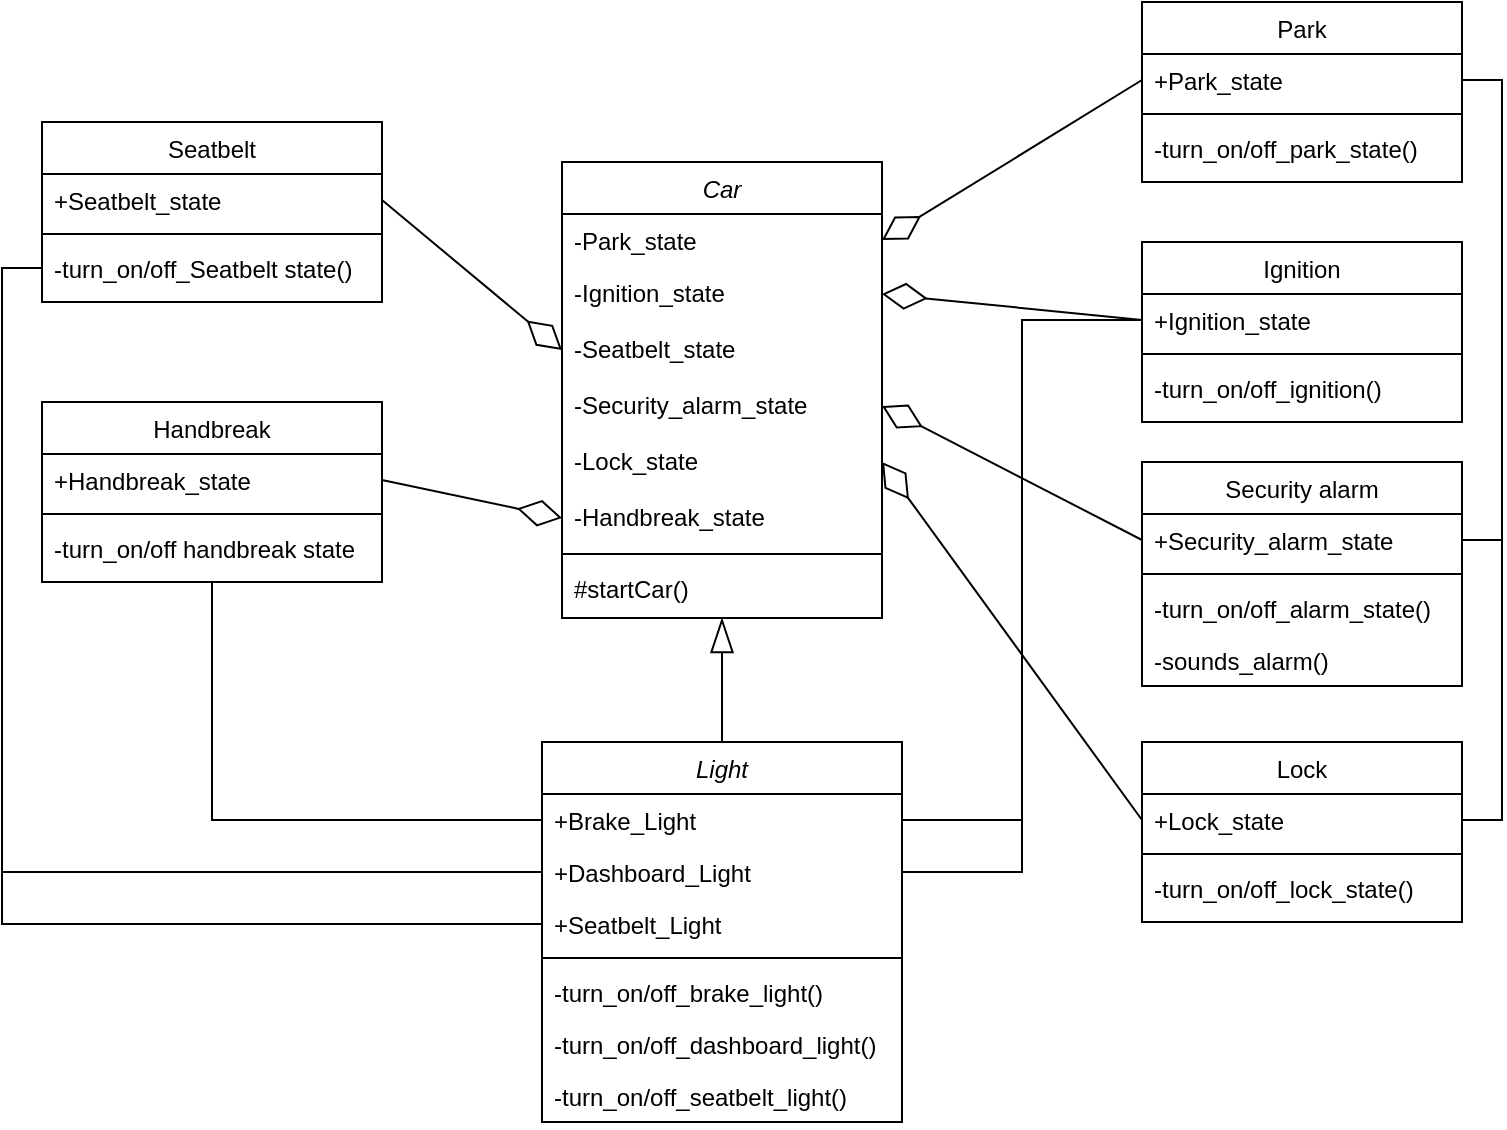 <mxfile version="20.2.3" type="device"><diagram id="C5RBs43oDa-KdzZeNtuy" name="Page-1"><mxGraphModel dx="1113" dy="1809" grid="1" gridSize="10" guides="1" tooltips="1" connect="1" arrows="1" fold="1" page="1" pageScale="1" pageWidth="827" pageHeight="1169" math="0" shadow="0"><root><mxCell id="WIyWlLk6GJQsqaUBKTNV-0"/><mxCell id="WIyWlLk6GJQsqaUBKTNV-1" parent="WIyWlLk6GJQsqaUBKTNV-0"/><mxCell id="zkfFHV4jXpPFQw0GAbJ--0" value="Light" style="swimlane;fontStyle=2;align=center;verticalAlign=top;childLayout=stackLayout;horizontal=1;startSize=26;horizontalStack=0;resizeParent=1;resizeLast=0;collapsible=1;marginBottom=0;rounded=0;shadow=0;strokeWidth=1;" parent="WIyWlLk6GJQsqaUBKTNV-1" vertex="1"><mxGeometry x="290" y="100" width="180" height="190" as="geometry"><mxRectangle x="230" y="140" width="160" height="26" as="alternateBounds"/></mxGeometry></mxCell><mxCell id="zkfFHV4jXpPFQw0GAbJ--1" value="+Brake_Light" style="text;align=left;verticalAlign=top;spacingLeft=4;spacingRight=4;overflow=hidden;rotatable=0;points=[[0,0.5],[1,0.5]];portConstraint=eastwest;" parent="zkfFHV4jXpPFQw0GAbJ--0" vertex="1"><mxGeometry y="26" width="180" height="26" as="geometry"/></mxCell><mxCell id="zkfFHV4jXpPFQw0GAbJ--2" value="+Dashboard_Light" style="text;align=left;verticalAlign=top;spacingLeft=4;spacingRight=4;overflow=hidden;rotatable=0;points=[[0,0.5],[1,0.5]];portConstraint=eastwest;rounded=0;shadow=0;html=0;" parent="zkfFHV4jXpPFQw0GAbJ--0" vertex="1"><mxGeometry y="52" width="180" height="26" as="geometry"/></mxCell><mxCell id="vKigVZ4_BZQw7dlTwGZM-20" value="+Seatbelt_Light" style="text;align=left;verticalAlign=top;spacingLeft=4;spacingRight=4;overflow=hidden;rotatable=0;points=[[0,0.5],[1,0.5]];portConstraint=eastwest;rounded=0;shadow=0;html=0;" vertex="1" parent="zkfFHV4jXpPFQw0GAbJ--0"><mxGeometry y="78" width="180" height="26" as="geometry"/></mxCell><mxCell id="zkfFHV4jXpPFQw0GAbJ--4" value="" style="line;html=1;strokeWidth=1;align=left;verticalAlign=middle;spacingTop=-1;spacingLeft=3;spacingRight=3;rotatable=0;labelPosition=right;points=[];portConstraint=eastwest;" parent="zkfFHV4jXpPFQw0GAbJ--0" vertex="1"><mxGeometry y="104" width="180" height="8" as="geometry"/></mxCell><mxCell id="zkfFHV4jXpPFQw0GAbJ--5" value="-turn_on/off_brake_light()" style="text;align=left;verticalAlign=top;spacingLeft=4;spacingRight=4;overflow=hidden;rotatable=0;points=[[0,0.5],[1,0.5]];portConstraint=eastwest;" parent="zkfFHV4jXpPFQw0GAbJ--0" vertex="1"><mxGeometry y="112" width="180" height="26" as="geometry"/></mxCell><mxCell id="vKigVZ4_BZQw7dlTwGZM-0" value="-turn_on/off_dashboard_light()" style="text;align=left;verticalAlign=top;spacingLeft=4;spacingRight=4;overflow=hidden;rotatable=0;points=[[0,0.5],[1,0.5]];portConstraint=eastwest;" vertex="1" parent="zkfFHV4jXpPFQw0GAbJ--0"><mxGeometry y="138" width="180" height="26" as="geometry"/></mxCell><mxCell id="vKigVZ4_BZQw7dlTwGZM-21" value="-turn_on/off_seatbelt_light()" style="text;align=left;verticalAlign=top;spacingLeft=4;spacingRight=4;overflow=hidden;rotatable=0;points=[[0,0.5],[1,0.5]];portConstraint=eastwest;" vertex="1" parent="zkfFHV4jXpPFQw0GAbJ--0"><mxGeometry y="164" width="180" height="26" as="geometry"/></mxCell><mxCell id="zkfFHV4jXpPFQw0GAbJ--17" value="Park" style="swimlane;fontStyle=0;align=center;verticalAlign=top;childLayout=stackLayout;horizontal=1;startSize=26;horizontalStack=0;resizeParent=1;resizeLast=0;collapsible=1;marginBottom=0;rounded=0;shadow=0;strokeWidth=1;" parent="WIyWlLk6GJQsqaUBKTNV-1" vertex="1"><mxGeometry x="590" y="-270" width="160" height="90" as="geometry"><mxRectangle x="550" y="140" width="160" height="26" as="alternateBounds"/></mxGeometry></mxCell><mxCell id="zkfFHV4jXpPFQw0GAbJ--18" value="+Park_state" style="text;align=left;verticalAlign=top;spacingLeft=4;spacingRight=4;overflow=hidden;rotatable=0;points=[[0,0.5],[1,0.5]];portConstraint=eastwest;" parent="zkfFHV4jXpPFQw0GAbJ--17" vertex="1"><mxGeometry y="26" width="160" height="26" as="geometry"/></mxCell><mxCell id="zkfFHV4jXpPFQw0GAbJ--23" value="" style="line;html=1;strokeWidth=1;align=left;verticalAlign=middle;spacingTop=-1;spacingLeft=3;spacingRight=3;rotatable=0;labelPosition=right;points=[];portConstraint=eastwest;" parent="zkfFHV4jXpPFQw0GAbJ--17" vertex="1"><mxGeometry y="52" width="160" height="8" as="geometry"/></mxCell><mxCell id="zkfFHV4jXpPFQw0GAbJ--24" value="-turn_on/off_park_state()" style="text;align=left;verticalAlign=top;spacingLeft=4;spacingRight=4;overflow=hidden;rotatable=0;points=[[0,0.5],[1,0.5]];portConstraint=eastwest;" parent="zkfFHV4jXpPFQw0GAbJ--17" vertex="1"><mxGeometry y="60" width="160" height="26" as="geometry"/></mxCell><mxCell id="vKigVZ4_BZQw7dlTwGZM-5" value="Ignition" style="swimlane;fontStyle=0;align=center;verticalAlign=top;childLayout=stackLayout;horizontal=1;startSize=26;horizontalStack=0;resizeParent=1;resizeLast=0;collapsible=1;marginBottom=0;rounded=0;shadow=0;strokeWidth=1;" vertex="1" parent="WIyWlLk6GJQsqaUBKTNV-1"><mxGeometry x="590" y="-150" width="160" height="90" as="geometry"><mxRectangle x="550" y="140" width="160" height="26" as="alternateBounds"/></mxGeometry></mxCell><mxCell id="vKigVZ4_BZQw7dlTwGZM-6" value="+Ignition_state" style="text;align=left;verticalAlign=top;spacingLeft=4;spacingRight=4;overflow=hidden;rotatable=0;points=[[0,0.5],[1,0.5]];portConstraint=eastwest;" vertex="1" parent="vKigVZ4_BZQw7dlTwGZM-5"><mxGeometry y="26" width="160" height="26" as="geometry"/></mxCell><mxCell id="vKigVZ4_BZQw7dlTwGZM-7" value="" style="line;html=1;strokeWidth=1;align=left;verticalAlign=middle;spacingTop=-1;spacingLeft=3;spacingRight=3;rotatable=0;labelPosition=right;points=[];portConstraint=eastwest;" vertex="1" parent="vKigVZ4_BZQw7dlTwGZM-5"><mxGeometry y="52" width="160" height="8" as="geometry"/></mxCell><mxCell id="vKigVZ4_BZQw7dlTwGZM-8" value="-turn_on/off_ignition()" style="text;align=left;verticalAlign=top;spacingLeft=4;spacingRight=4;overflow=hidden;rotatable=0;points=[[0,0.5],[1,0.5]];portConstraint=eastwest;" vertex="1" parent="vKigVZ4_BZQw7dlTwGZM-5"><mxGeometry y="60" width="160" height="26" as="geometry"/></mxCell><mxCell id="vKigVZ4_BZQw7dlTwGZM-9" value="Car" style="swimlane;fontStyle=2;align=center;verticalAlign=top;childLayout=stackLayout;horizontal=1;startSize=26;horizontalStack=0;resizeParent=1;resizeLast=0;collapsible=1;marginBottom=0;rounded=0;shadow=0;strokeWidth=1;" vertex="1" parent="WIyWlLk6GJQsqaUBKTNV-1"><mxGeometry x="300" y="-190" width="160" height="228" as="geometry"><mxRectangle x="230" y="140" width="160" height="26" as="alternateBounds"/></mxGeometry></mxCell><mxCell id="vKigVZ4_BZQw7dlTwGZM-10" value="-Park_state" style="text;align=left;verticalAlign=top;spacingLeft=4;spacingRight=4;overflow=hidden;rotatable=0;points=[[0,0.5],[1,0.5]];portConstraint=eastwest;" vertex="1" parent="vKigVZ4_BZQw7dlTwGZM-9"><mxGeometry y="26" width="160" height="26" as="geometry"/></mxCell><mxCell id="vKigVZ4_BZQw7dlTwGZM-11" value="-Ignition_state" style="text;align=left;verticalAlign=top;spacingLeft=4;spacingRight=4;overflow=hidden;rotatable=0;points=[[0,0.5],[1,0.5]];portConstraint=eastwest;rounded=0;shadow=0;html=0;" vertex="1" parent="vKigVZ4_BZQw7dlTwGZM-9"><mxGeometry y="52" width="160" height="28" as="geometry"/></mxCell><mxCell id="vKigVZ4_BZQw7dlTwGZM-19" value="-Seatbelt_state" style="text;align=left;verticalAlign=top;spacingLeft=4;spacingRight=4;overflow=hidden;rotatable=0;points=[[0,0.5],[1,0.5]];portConstraint=eastwest;rounded=0;shadow=0;html=0;" vertex="1" parent="vKigVZ4_BZQw7dlTwGZM-9"><mxGeometry y="80" width="160" height="28" as="geometry"/></mxCell><mxCell id="vKigVZ4_BZQw7dlTwGZM-30" value="-Security_alarm_state" style="text;align=left;verticalAlign=top;spacingLeft=4;spacingRight=4;overflow=hidden;rotatable=0;points=[[0,0.5],[1,0.5]];portConstraint=eastwest;rounded=0;shadow=0;html=0;" vertex="1" parent="vKigVZ4_BZQw7dlTwGZM-9"><mxGeometry y="108" width="160" height="28" as="geometry"/></mxCell><mxCell id="vKigVZ4_BZQw7dlTwGZM-31" value="-Lock_state" style="text;align=left;verticalAlign=top;spacingLeft=4;spacingRight=4;overflow=hidden;rotatable=0;points=[[0,0.5],[1,0.5]];portConstraint=eastwest;rounded=0;shadow=0;html=0;" vertex="1" parent="vKigVZ4_BZQw7dlTwGZM-9"><mxGeometry y="136" width="160" height="28" as="geometry"/></mxCell><mxCell id="vKigVZ4_BZQw7dlTwGZM-38" value="-Handbreak_state" style="text;align=left;verticalAlign=top;spacingLeft=4;spacingRight=4;overflow=hidden;rotatable=0;points=[[0,0.5],[1,0.5]];portConstraint=eastwest;rounded=0;shadow=0;html=0;" vertex="1" parent="vKigVZ4_BZQw7dlTwGZM-9"><mxGeometry y="164" width="160" height="28" as="geometry"/></mxCell><mxCell id="vKigVZ4_BZQw7dlTwGZM-12" value="" style="line;html=1;strokeWidth=1;align=left;verticalAlign=middle;spacingTop=-1;spacingLeft=3;spacingRight=3;rotatable=0;labelPosition=right;points=[];portConstraint=eastwest;" vertex="1" parent="vKigVZ4_BZQw7dlTwGZM-9"><mxGeometry y="192" width="160" height="8" as="geometry"/></mxCell><mxCell id="vKigVZ4_BZQw7dlTwGZM-50" value="#startCar()" style="text;align=left;verticalAlign=top;spacingLeft=4;spacingRight=4;overflow=hidden;rotatable=0;points=[[0,0.5],[1,0.5]];portConstraint=eastwest;rounded=0;shadow=0;html=0;" vertex="1" parent="vKigVZ4_BZQw7dlTwGZM-9"><mxGeometry y="200" width="160" height="28" as="geometry"/></mxCell><mxCell id="vKigVZ4_BZQw7dlTwGZM-15" value="Seatbelt" style="swimlane;fontStyle=0;align=center;verticalAlign=top;childLayout=stackLayout;horizontal=1;startSize=26;horizontalStack=0;resizeParent=1;resizeLast=0;collapsible=1;marginBottom=0;rounded=0;shadow=0;strokeWidth=1;" vertex="1" parent="WIyWlLk6GJQsqaUBKTNV-1"><mxGeometry x="40" y="-210" width="170" height="90" as="geometry"><mxRectangle x="550" y="140" width="160" height="26" as="alternateBounds"/></mxGeometry></mxCell><mxCell id="vKigVZ4_BZQw7dlTwGZM-16" value="+Seatbelt_state" style="text;align=left;verticalAlign=top;spacingLeft=4;spacingRight=4;overflow=hidden;rotatable=0;points=[[0,0.5],[1,0.5]];portConstraint=eastwest;" vertex="1" parent="vKigVZ4_BZQw7dlTwGZM-15"><mxGeometry y="26" width="170" height="26" as="geometry"/></mxCell><mxCell id="vKigVZ4_BZQw7dlTwGZM-17" value="" style="line;html=1;strokeWidth=1;align=left;verticalAlign=middle;spacingTop=-1;spacingLeft=3;spacingRight=3;rotatable=0;labelPosition=right;points=[];portConstraint=eastwest;" vertex="1" parent="vKigVZ4_BZQw7dlTwGZM-15"><mxGeometry y="52" width="170" height="8" as="geometry"/></mxCell><mxCell id="vKigVZ4_BZQw7dlTwGZM-18" value="-turn_on/off_Seatbelt state()" style="text;align=left;verticalAlign=top;spacingLeft=4;spacingRight=4;overflow=hidden;rotatable=0;points=[[0,0.5],[1,0.5]];portConstraint=eastwest;" vertex="1" parent="vKigVZ4_BZQw7dlTwGZM-15"><mxGeometry y="60" width="170" height="26" as="geometry"/></mxCell><mxCell id="vKigVZ4_BZQw7dlTwGZM-45" style="edgeStyle=orthogonalEdgeStyle;rounded=0;orthogonalLoop=1;jettySize=auto;html=1;exitX=0.5;exitY=1;exitDx=0;exitDy=0;entryX=0;entryY=0.5;entryDx=0;entryDy=0;endArrow=none;endFill=0;endSize=15;" edge="1" parent="WIyWlLk6GJQsqaUBKTNV-1" source="vKigVZ4_BZQw7dlTwGZM-22" target="zkfFHV4jXpPFQw0GAbJ--1"><mxGeometry relative="1" as="geometry"/></mxCell><mxCell id="vKigVZ4_BZQw7dlTwGZM-22" value="Handbreak" style="swimlane;fontStyle=0;align=center;verticalAlign=top;childLayout=stackLayout;horizontal=1;startSize=26;horizontalStack=0;resizeParent=1;resizeLast=0;collapsible=1;marginBottom=0;rounded=0;shadow=0;strokeWidth=1;" vertex="1" parent="WIyWlLk6GJQsqaUBKTNV-1"><mxGeometry x="40" y="-70" width="170" height="90" as="geometry"><mxRectangle x="550" y="140" width="160" height="26" as="alternateBounds"/></mxGeometry></mxCell><mxCell id="vKigVZ4_BZQw7dlTwGZM-23" value="+Handbreak_state" style="text;align=left;verticalAlign=top;spacingLeft=4;spacingRight=4;overflow=hidden;rotatable=0;points=[[0,0.5],[1,0.5]];portConstraint=eastwest;" vertex="1" parent="vKigVZ4_BZQw7dlTwGZM-22"><mxGeometry y="26" width="170" height="26" as="geometry"/></mxCell><mxCell id="vKigVZ4_BZQw7dlTwGZM-24" value="" style="line;html=1;strokeWidth=1;align=left;verticalAlign=middle;spacingTop=-1;spacingLeft=3;spacingRight=3;rotatable=0;labelPosition=right;points=[];portConstraint=eastwest;" vertex="1" parent="vKigVZ4_BZQw7dlTwGZM-22"><mxGeometry y="52" width="170" height="8" as="geometry"/></mxCell><mxCell id="vKigVZ4_BZQw7dlTwGZM-25" value="-turn_on/off handbreak state" style="text;align=left;verticalAlign=top;spacingLeft=4;spacingRight=4;overflow=hidden;rotatable=0;points=[[0,0.5],[1,0.5]];portConstraint=eastwest;" vertex="1" parent="vKigVZ4_BZQw7dlTwGZM-22"><mxGeometry y="60" width="170" height="26" as="geometry"/></mxCell><mxCell id="vKigVZ4_BZQw7dlTwGZM-26" value="Security alarm" style="swimlane;fontStyle=0;align=center;verticalAlign=top;childLayout=stackLayout;horizontal=1;startSize=26;horizontalStack=0;resizeParent=1;resizeLast=0;collapsible=1;marginBottom=0;rounded=0;shadow=0;strokeWidth=1;" vertex="1" parent="WIyWlLk6GJQsqaUBKTNV-1"><mxGeometry x="590" y="-40" width="160" height="112" as="geometry"><mxRectangle x="550" y="140" width="160" height="26" as="alternateBounds"/></mxGeometry></mxCell><mxCell id="vKigVZ4_BZQw7dlTwGZM-27" value="+Security_alarm_state" style="text;align=left;verticalAlign=top;spacingLeft=4;spacingRight=4;overflow=hidden;rotatable=0;points=[[0,0.5],[1,0.5]];portConstraint=eastwest;" vertex="1" parent="vKigVZ4_BZQw7dlTwGZM-26"><mxGeometry y="26" width="160" height="26" as="geometry"/></mxCell><mxCell id="vKigVZ4_BZQw7dlTwGZM-28" value="" style="line;html=1;strokeWidth=1;align=left;verticalAlign=middle;spacingTop=-1;spacingLeft=3;spacingRight=3;rotatable=0;labelPosition=right;points=[];portConstraint=eastwest;" vertex="1" parent="vKigVZ4_BZQw7dlTwGZM-26"><mxGeometry y="52" width="160" height="8" as="geometry"/></mxCell><mxCell id="vKigVZ4_BZQw7dlTwGZM-29" value="-turn_on/off_alarm_state()" style="text;align=left;verticalAlign=top;spacingLeft=4;spacingRight=4;overflow=hidden;rotatable=0;points=[[0,0.5],[1,0.5]];portConstraint=eastwest;" vertex="1" parent="vKigVZ4_BZQw7dlTwGZM-26"><mxGeometry y="60" width="160" height="26" as="geometry"/></mxCell><mxCell id="vKigVZ4_BZQw7dlTwGZM-36" value="-sounds_alarm()" style="text;align=left;verticalAlign=top;spacingLeft=4;spacingRight=4;overflow=hidden;rotatable=0;points=[[0,0.5],[1,0.5]];portConstraint=eastwest;" vertex="1" parent="vKigVZ4_BZQw7dlTwGZM-26"><mxGeometry y="86" width="160" height="26" as="geometry"/></mxCell><mxCell id="vKigVZ4_BZQw7dlTwGZM-32" value="Lock" style="swimlane;fontStyle=0;align=center;verticalAlign=top;childLayout=stackLayout;horizontal=1;startSize=26;horizontalStack=0;resizeParent=1;resizeLast=0;collapsible=1;marginBottom=0;rounded=0;shadow=0;strokeWidth=1;" vertex="1" parent="WIyWlLk6GJQsqaUBKTNV-1"><mxGeometry x="590" y="100" width="160" height="90" as="geometry"><mxRectangle x="550" y="140" width="160" height="26" as="alternateBounds"/></mxGeometry></mxCell><mxCell id="vKigVZ4_BZQw7dlTwGZM-33" value="+Lock_state" style="text;align=left;verticalAlign=top;spacingLeft=4;spacingRight=4;overflow=hidden;rotatable=0;points=[[0,0.5],[1,0.5]];portConstraint=eastwest;" vertex="1" parent="vKigVZ4_BZQw7dlTwGZM-32"><mxGeometry y="26" width="160" height="26" as="geometry"/></mxCell><mxCell id="vKigVZ4_BZQw7dlTwGZM-34" value="" style="line;html=1;strokeWidth=1;align=left;verticalAlign=middle;spacingTop=-1;spacingLeft=3;spacingRight=3;rotatable=0;labelPosition=right;points=[];portConstraint=eastwest;" vertex="1" parent="vKigVZ4_BZQw7dlTwGZM-32"><mxGeometry y="52" width="160" height="8" as="geometry"/></mxCell><mxCell id="vKigVZ4_BZQw7dlTwGZM-35" value="-turn_on/off_lock_state()" style="text;align=left;verticalAlign=top;spacingLeft=4;spacingRight=4;overflow=hidden;rotatable=0;points=[[0,0.5],[1,0.5]];portConstraint=eastwest;" vertex="1" parent="vKigVZ4_BZQw7dlTwGZM-32"><mxGeometry y="60" width="160" height="26" as="geometry"/></mxCell><mxCell id="vKigVZ4_BZQw7dlTwGZM-37" value="" style="endArrow=diamondThin;html=1;rounded=0;exitX=1;exitY=0.5;exitDx=0;exitDy=0;entryX=0;entryY=0.5;entryDx=0;entryDy=0;endFill=0;endSize=20;" edge="1" parent="WIyWlLk6GJQsqaUBKTNV-1" source="vKigVZ4_BZQw7dlTwGZM-23" target="vKigVZ4_BZQw7dlTwGZM-38"><mxGeometry width="50" height="50" relative="1" as="geometry"><mxPoint x="380" y="90" as="sourcePoint"/><mxPoint x="270" y="-60" as="targetPoint"/></mxGeometry></mxCell><mxCell id="vKigVZ4_BZQw7dlTwGZM-39" value="" style="endArrow=diamondThin;html=1;rounded=0;exitX=1;exitY=0.5;exitDx=0;exitDy=0;entryX=0;entryY=0.5;entryDx=0;entryDy=0;endFill=0;endSize=20;" edge="1" parent="WIyWlLk6GJQsqaUBKTNV-1" source="vKigVZ4_BZQw7dlTwGZM-16" target="vKigVZ4_BZQw7dlTwGZM-19"><mxGeometry width="50" height="50" relative="1" as="geometry"><mxPoint x="210" y="-21" as="sourcePoint"/><mxPoint x="310" y="38" as="targetPoint"/></mxGeometry></mxCell><mxCell id="vKigVZ4_BZQw7dlTwGZM-40" value="" style="endArrow=diamondThin;html=1;rounded=0;exitX=0;exitY=0.5;exitDx=0;exitDy=0;entryX=1;entryY=0.5;entryDx=0;entryDy=0;endFill=0;endSize=20;" edge="1" parent="WIyWlLk6GJQsqaUBKTNV-1" source="zkfFHV4jXpPFQw0GAbJ--18" target="vKigVZ4_BZQw7dlTwGZM-10"><mxGeometry width="50" height="50" relative="1" as="geometry"><mxPoint x="200" y="169" as="sourcePoint"/><mxPoint x="310" y="-46" as="targetPoint"/></mxGeometry></mxCell><mxCell id="vKigVZ4_BZQw7dlTwGZM-41" value="" style="endArrow=diamondThin;html=1;rounded=0;exitX=0;exitY=0.5;exitDx=0;exitDy=0;entryX=1;entryY=0.5;entryDx=0;entryDy=0;endFill=0;endSize=20;" edge="1" parent="WIyWlLk6GJQsqaUBKTNV-1" source="vKigVZ4_BZQw7dlTwGZM-27" target="vKigVZ4_BZQw7dlTwGZM-30"><mxGeometry width="50" height="50" relative="1" as="geometry"><mxPoint x="570" y="169" as="sourcePoint"/><mxPoint x="470" y="-101" as="targetPoint"/></mxGeometry></mxCell><mxCell id="vKigVZ4_BZQw7dlTwGZM-42" value="" style="endArrow=diamondThin;html=1;rounded=0;exitX=0;exitY=0.5;exitDx=0;exitDy=0;entryX=1;entryY=0.5;entryDx=0;entryDy=0;endFill=0;endSize=20;" edge="1" parent="WIyWlLk6GJQsqaUBKTNV-1" source="vKigVZ4_BZQw7dlTwGZM-33" target="vKigVZ4_BZQw7dlTwGZM-31"><mxGeometry width="50" height="50" relative="1" as="geometry"><mxPoint x="600" y="9" as="sourcePoint"/><mxPoint x="470" y="-18" as="targetPoint"/></mxGeometry></mxCell><mxCell id="vKigVZ4_BZQw7dlTwGZM-43" value="" style="endArrow=diamondThin;html=1;rounded=0;exitX=0;exitY=0.5;exitDx=0;exitDy=0;entryX=1;entryY=0.5;entryDx=0;entryDy=0;endFill=0;endSize=20;" edge="1" parent="WIyWlLk6GJQsqaUBKTNV-1" source="vKigVZ4_BZQw7dlTwGZM-6" target="vKigVZ4_BZQw7dlTwGZM-11"><mxGeometry width="50" height="50" relative="1" as="geometry"><mxPoint x="610" y="19" as="sourcePoint"/><mxPoint x="480" y="-8" as="targetPoint"/></mxGeometry></mxCell><mxCell id="vKigVZ4_BZQw7dlTwGZM-44" value="" style="endArrow=blockThin;html=1;rounded=0;exitX=0.5;exitY=0;exitDx=0;exitDy=0;entryX=0.5;entryY=1;entryDx=0;entryDy=0;endFill=0;endSize=15;" edge="1" parent="WIyWlLk6GJQsqaUBKTNV-1" source="zkfFHV4jXpPFQw0GAbJ--0" target="vKigVZ4_BZQw7dlTwGZM-9"><mxGeometry width="50" height="50" relative="1" as="geometry"><mxPoint x="210" y="-21" as="sourcePoint"/><mxPoint x="310" y="38" as="targetPoint"/></mxGeometry></mxCell><mxCell id="vKigVZ4_BZQw7dlTwGZM-47" style="edgeStyle=orthogonalEdgeStyle;rounded=0;orthogonalLoop=1;jettySize=auto;html=1;exitX=0;exitY=0.5;exitDx=0;exitDy=0;entryX=0;entryY=0.5;entryDx=0;entryDy=0;endArrow=none;endFill=0;endSize=15;" edge="1" parent="WIyWlLk6GJQsqaUBKTNV-1" source="vKigVZ4_BZQw7dlTwGZM-18" target="vKigVZ4_BZQw7dlTwGZM-20"><mxGeometry relative="1" as="geometry"/></mxCell><mxCell id="vKigVZ4_BZQw7dlTwGZM-48" style="edgeStyle=orthogonalEdgeStyle;rounded=0;orthogonalLoop=1;jettySize=auto;html=1;exitX=0;exitY=0.5;exitDx=0;exitDy=0;entryX=1;entryY=0.5;entryDx=0;entryDy=0;endArrow=none;endFill=0;endSize=15;" edge="1" parent="WIyWlLk6GJQsqaUBKTNV-1" source="vKigVZ4_BZQw7dlTwGZM-6" target="zkfFHV4jXpPFQw0GAbJ--2"><mxGeometry relative="1" as="geometry"/></mxCell><mxCell id="vKigVZ4_BZQw7dlTwGZM-49" style="edgeStyle=orthogonalEdgeStyle;rounded=0;orthogonalLoop=1;jettySize=auto;html=1;exitX=0;exitY=0.5;exitDx=0;exitDy=0;entryX=0;entryY=0.5;entryDx=0;entryDy=0;endArrow=none;endFill=0;endSize=15;" edge="1" parent="WIyWlLk6GJQsqaUBKTNV-1" source="vKigVZ4_BZQw7dlTwGZM-18" target="zkfFHV4jXpPFQw0GAbJ--2"><mxGeometry relative="1" as="geometry"/></mxCell><mxCell id="vKigVZ4_BZQw7dlTwGZM-51" style="edgeStyle=orthogonalEdgeStyle;rounded=0;orthogonalLoop=1;jettySize=auto;html=1;exitX=0;exitY=0.5;exitDx=0;exitDy=0;entryX=1;entryY=0.5;entryDx=0;entryDy=0;endArrow=none;endFill=0;endSize=15;" edge="1" parent="WIyWlLk6GJQsqaUBKTNV-1" source="vKigVZ4_BZQw7dlTwGZM-6" target="zkfFHV4jXpPFQw0GAbJ--1"><mxGeometry relative="1" as="geometry"/></mxCell><mxCell id="vKigVZ4_BZQw7dlTwGZM-52" style="edgeStyle=orthogonalEdgeStyle;rounded=0;orthogonalLoop=1;jettySize=auto;html=1;exitX=1;exitY=0.5;exitDx=0;exitDy=0;entryX=1;entryY=0.5;entryDx=0;entryDy=0;endArrow=none;endFill=0;endSize=15;" edge="1" parent="WIyWlLk6GJQsqaUBKTNV-1" source="vKigVZ4_BZQw7dlTwGZM-33" target="vKigVZ4_BZQw7dlTwGZM-27"><mxGeometry relative="1" as="geometry"/></mxCell><mxCell id="vKigVZ4_BZQw7dlTwGZM-53" style="edgeStyle=orthogonalEdgeStyle;rounded=0;orthogonalLoop=1;jettySize=auto;html=1;exitX=1;exitY=0.5;exitDx=0;exitDy=0;entryX=1;entryY=0.5;entryDx=0;entryDy=0;endArrow=none;endFill=0;endSize=15;" edge="1" parent="WIyWlLk6GJQsqaUBKTNV-1" source="vKigVZ4_BZQw7dlTwGZM-33" target="zkfFHV4jXpPFQw0GAbJ--18"><mxGeometry relative="1" as="geometry"/></mxCell></root></mxGraphModel></diagram></mxfile>